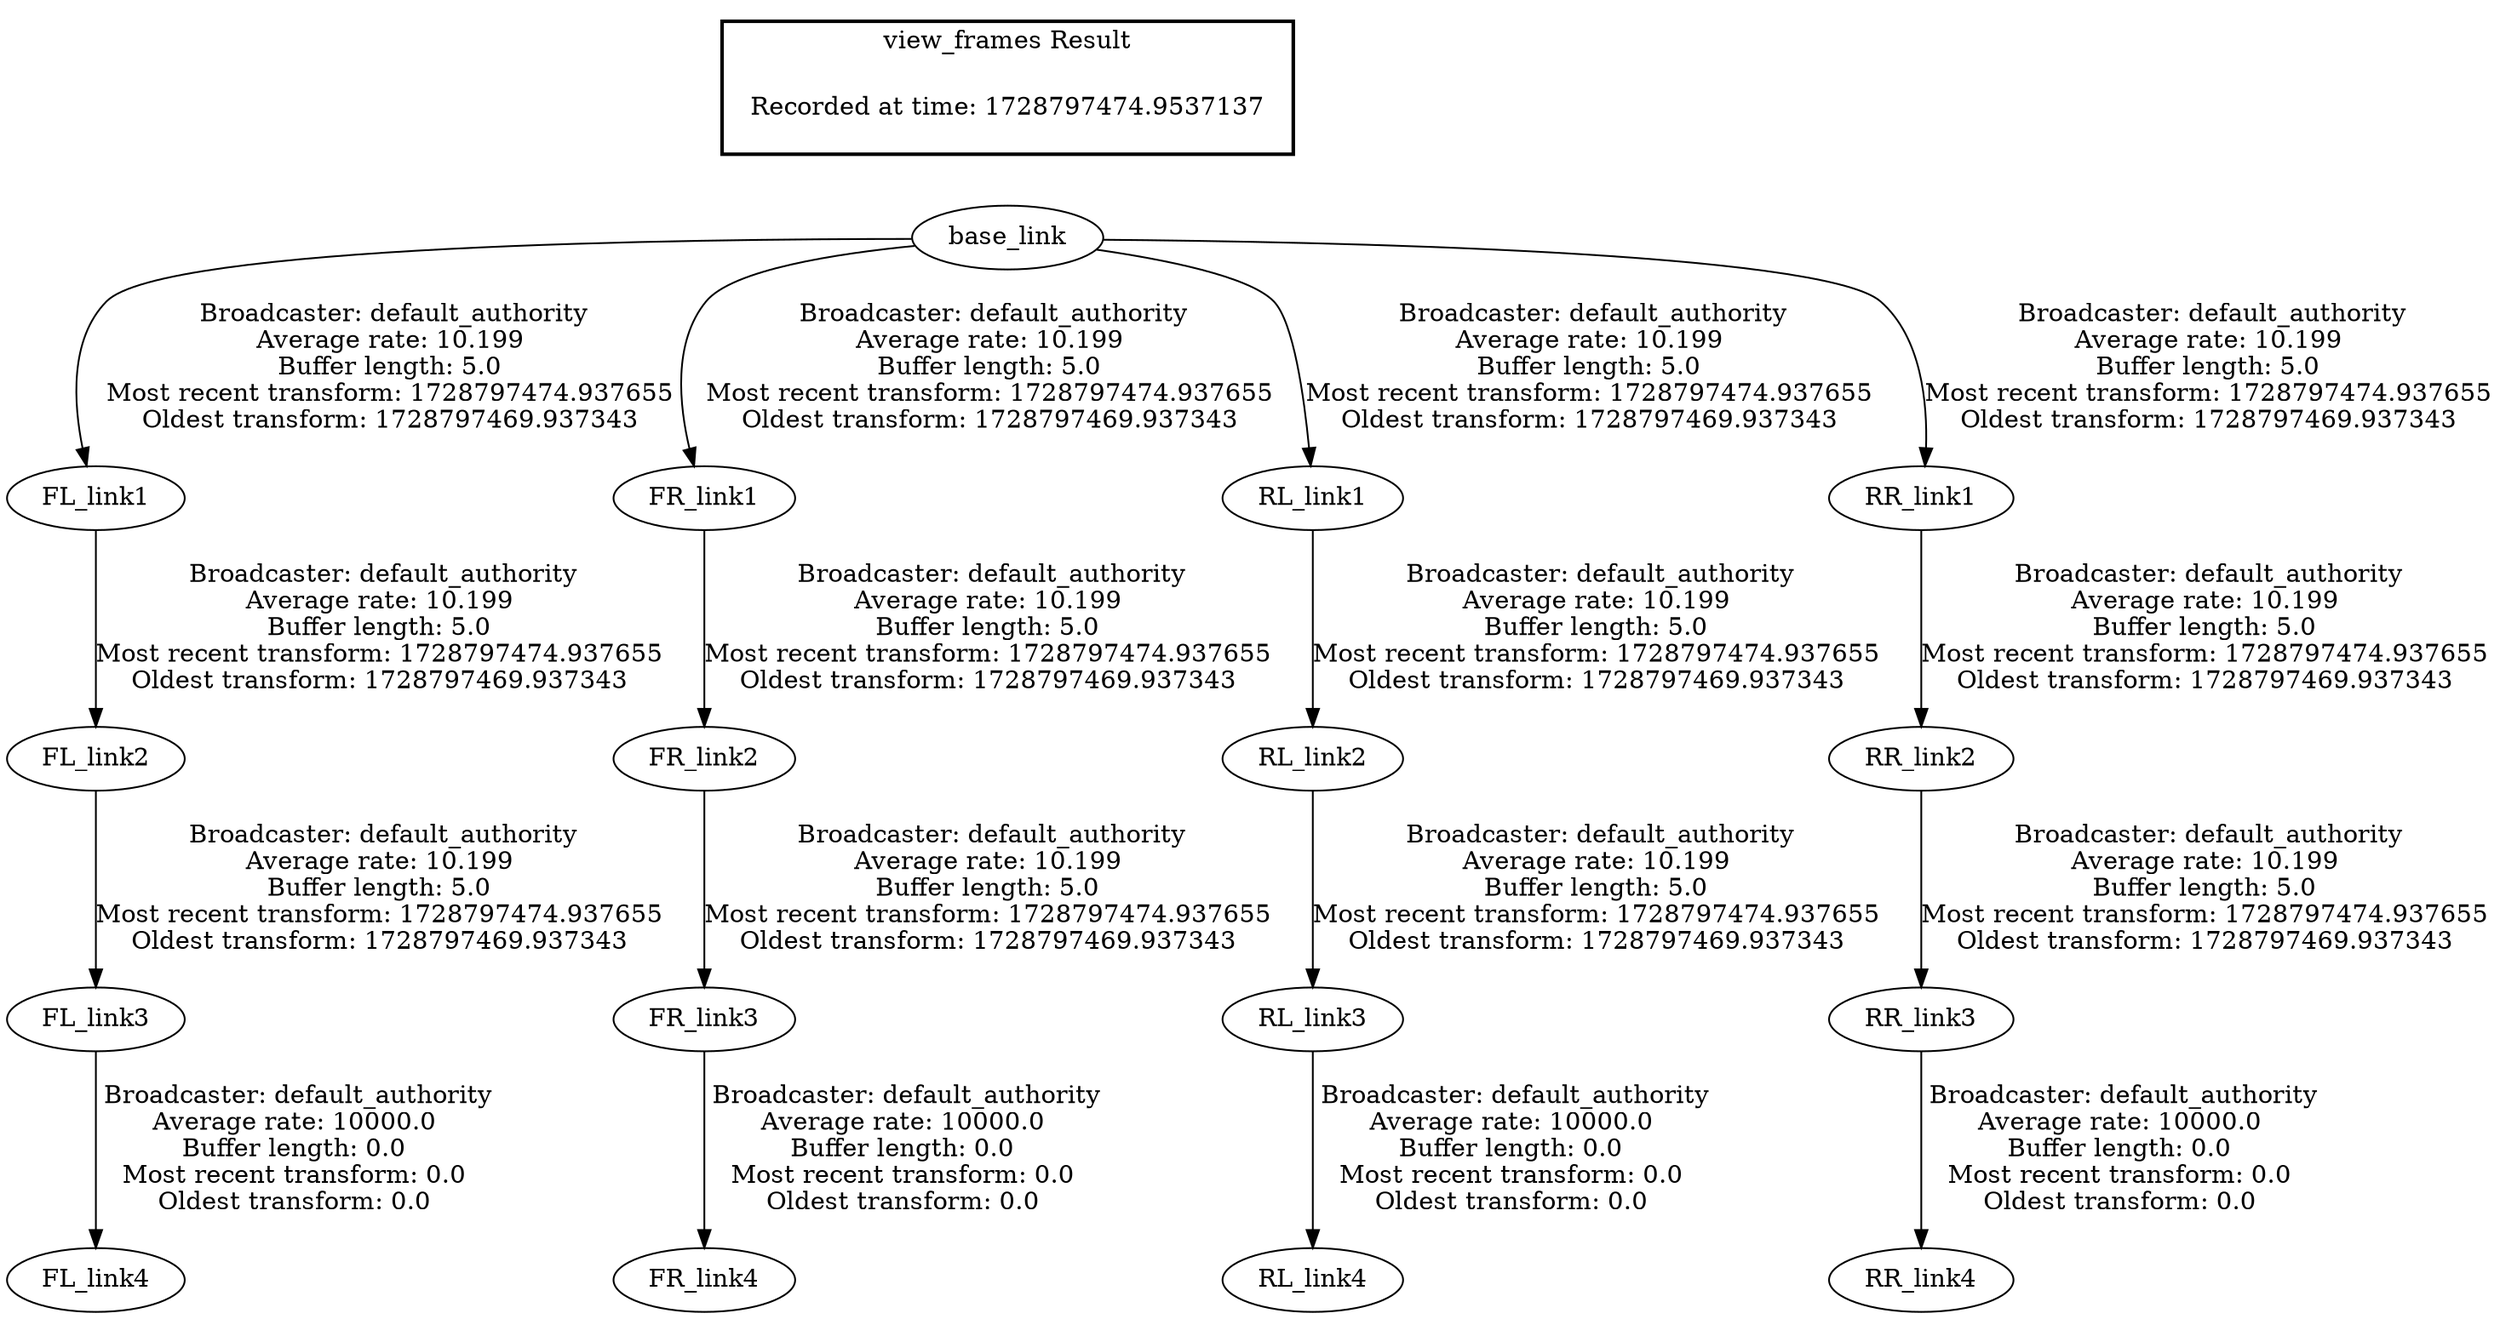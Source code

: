 digraph G {
"FL_link3" -> "FL_link4"[label=" Broadcaster: default_authority\nAverage rate: 10000.0\nBuffer length: 0.0\nMost recent transform: 0.0\nOldest transform: 0.0\n"];
"FL_link2" -> "FL_link3"[label=" Broadcaster: default_authority\nAverage rate: 10.199\nBuffer length: 5.0\nMost recent transform: 1728797474.937655\nOldest transform: 1728797469.937343\n"];
"FR_link3" -> "FR_link4"[label=" Broadcaster: default_authority\nAverage rate: 10000.0\nBuffer length: 0.0\nMost recent transform: 0.0\nOldest transform: 0.0\n"];
"FR_link2" -> "FR_link3"[label=" Broadcaster: default_authority\nAverage rate: 10.199\nBuffer length: 5.0\nMost recent transform: 1728797474.937655\nOldest transform: 1728797469.937343\n"];
"RL_link3" -> "RL_link4"[label=" Broadcaster: default_authority\nAverage rate: 10000.0\nBuffer length: 0.0\nMost recent transform: 0.0\nOldest transform: 0.0\n"];
"RL_link2" -> "RL_link3"[label=" Broadcaster: default_authority\nAverage rate: 10.199\nBuffer length: 5.0\nMost recent transform: 1728797474.937655\nOldest transform: 1728797469.937343\n"];
"RR_link3" -> "RR_link4"[label=" Broadcaster: default_authority\nAverage rate: 10000.0\nBuffer length: 0.0\nMost recent transform: 0.0\nOldest transform: 0.0\n"];
"RR_link2" -> "RR_link3"[label=" Broadcaster: default_authority\nAverage rate: 10.199\nBuffer length: 5.0\nMost recent transform: 1728797474.937655\nOldest transform: 1728797469.937343\n"];
"base_link" -> "FL_link1"[label=" Broadcaster: default_authority\nAverage rate: 10.199\nBuffer length: 5.0\nMost recent transform: 1728797474.937655\nOldest transform: 1728797469.937343\n"];
"FL_link1" -> "FL_link2"[label=" Broadcaster: default_authority\nAverage rate: 10.199\nBuffer length: 5.0\nMost recent transform: 1728797474.937655\nOldest transform: 1728797469.937343\n"];
"base_link" -> "FR_link1"[label=" Broadcaster: default_authority\nAverage rate: 10.199\nBuffer length: 5.0\nMost recent transform: 1728797474.937655\nOldest transform: 1728797469.937343\n"];
"FR_link1" -> "FR_link2"[label=" Broadcaster: default_authority\nAverage rate: 10.199\nBuffer length: 5.0\nMost recent transform: 1728797474.937655\nOldest transform: 1728797469.937343\n"];
"base_link" -> "RL_link1"[label=" Broadcaster: default_authority\nAverage rate: 10.199\nBuffer length: 5.0\nMost recent transform: 1728797474.937655\nOldest transform: 1728797469.937343\n"];
"RL_link1" -> "RL_link2"[label=" Broadcaster: default_authority\nAverage rate: 10.199\nBuffer length: 5.0\nMost recent transform: 1728797474.937655\nOldest transform: 1728797469.937343\n"];
"base_link" -> "RR_link1"[label=" Broadcaster: default_authority\nAverage rate: 10.199\nBuffer length: 5.0\nMost recent transform: 1728797474.937655\nOldest transform: 1728797469.937343\n"];
"RR_link1" -> "RR_link2"[label=" Broadcaster: default_authority\nAverage rate: 10.199\nBuffer length: 5.0\nMost recent transform: 1728797474.937655\nOldest transform: 1728797469.937343\n"];
edge [style=invis];
 subgraph cluster_legend { style=bold; color=black; label ="view_frames Result";
"Recorded at time: 1728797474.9537137"[ shape=plaintext ] ;
}->"base_link";
}